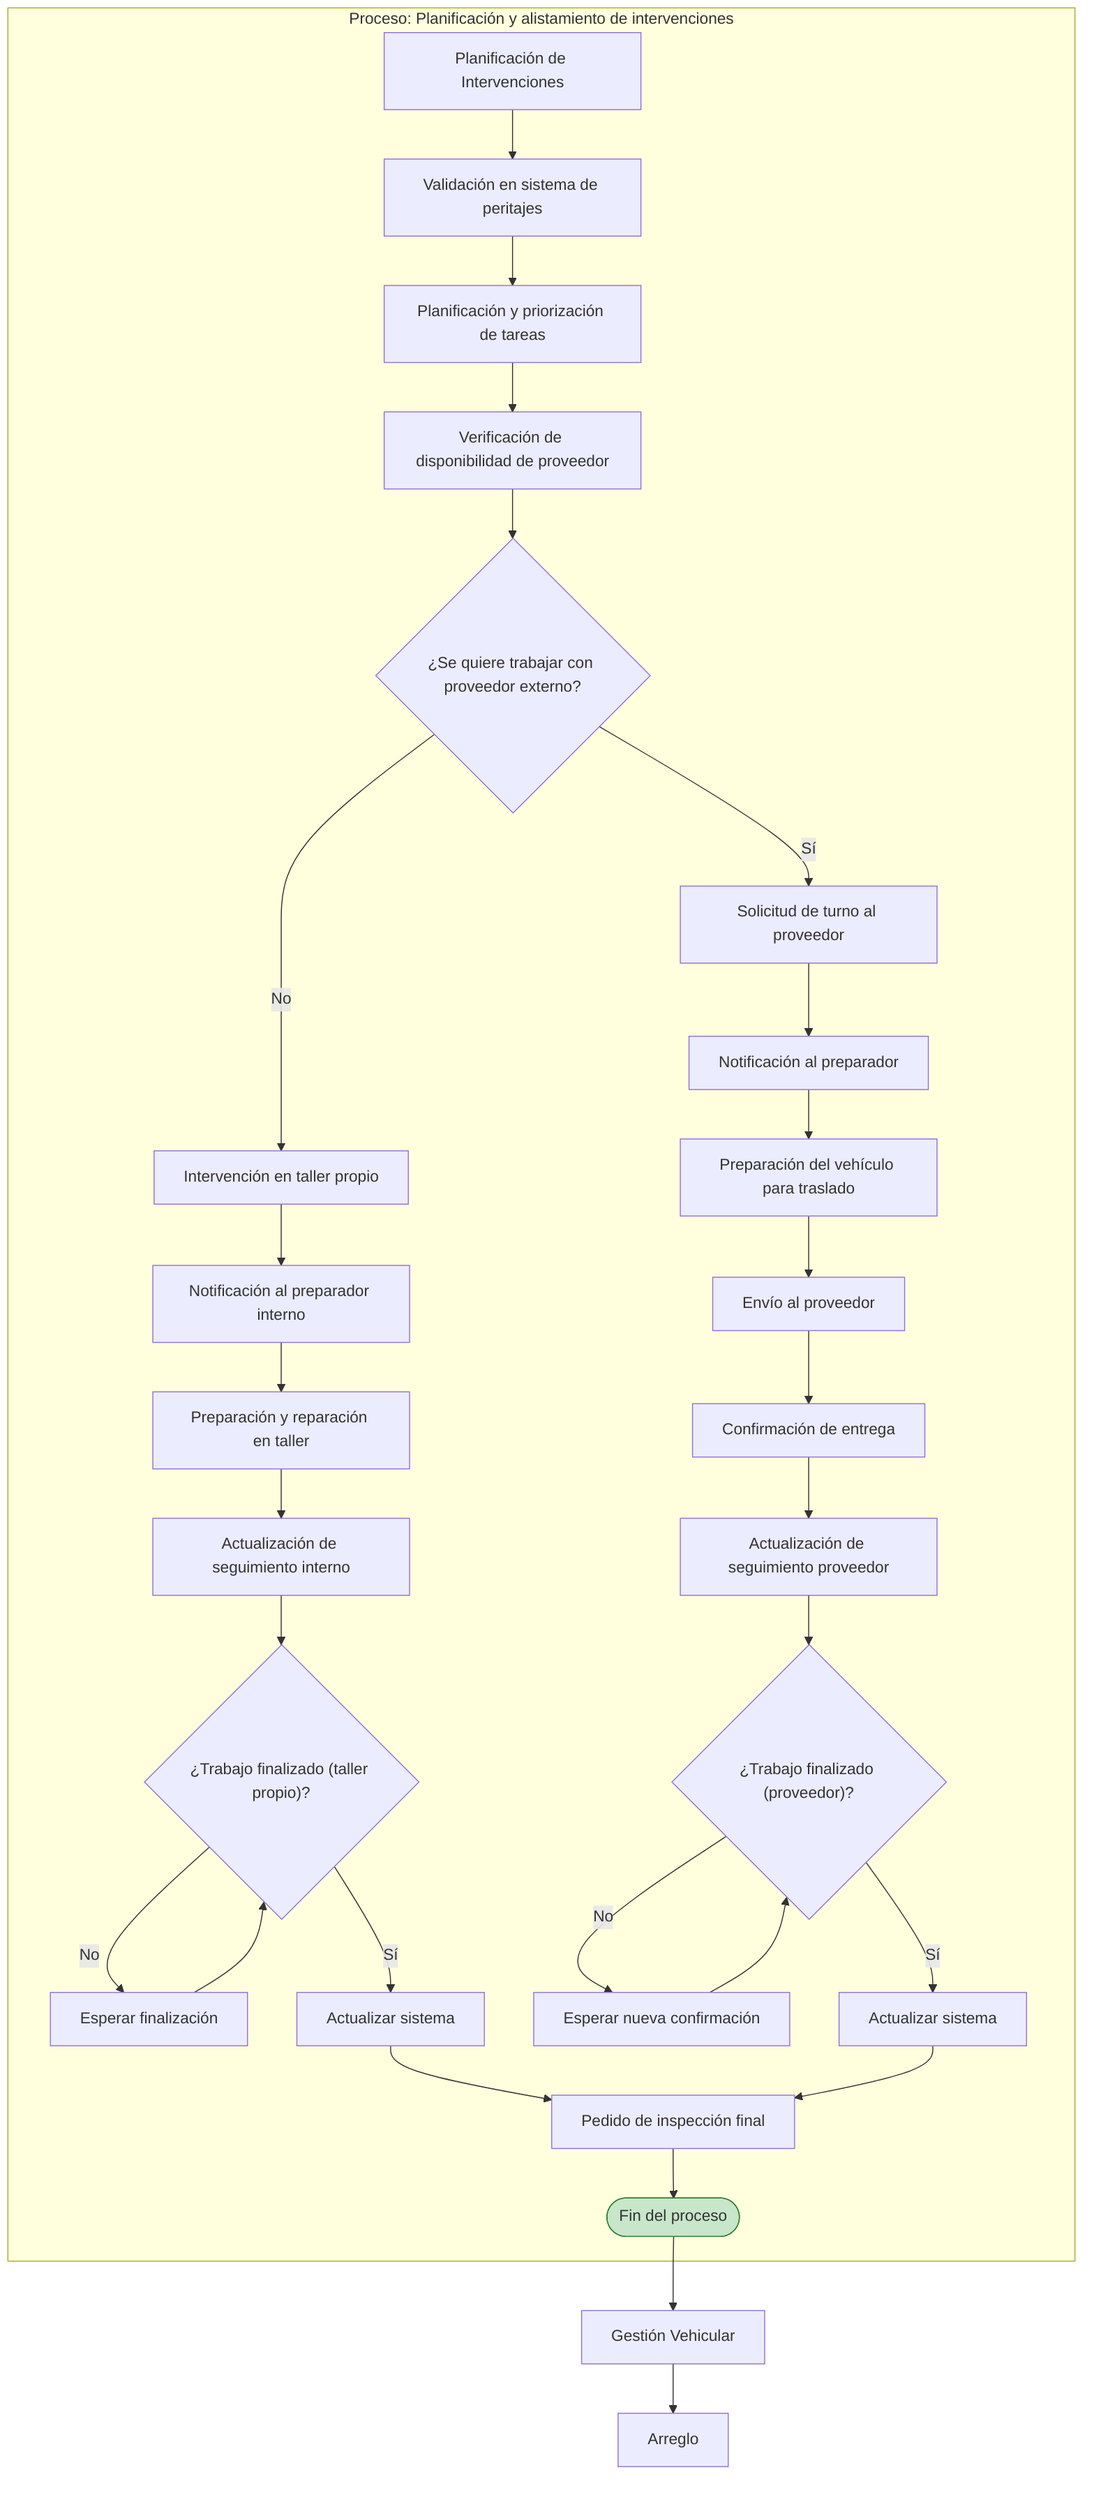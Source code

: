 flowchart TD
  %% Estilos
  classDef fin_exito fill:#c8e6c9,stroke:#2e7d32;
  classDef fin_error fill:#ffcdd2,stroke:#c62828;

  %% Subproceso: Planificación y alistamiento de intervenciones
  subgraph P2["Proceso: Planificación y alistamiento de intervenciones"]
    PLAN["Planificación de Intervenciones"] --> validacion["Validación en sistema de peritajes"]
    validacion --> planifica["Planificación y priorización de tareas"]
    planifica --> checkProv["Verificación de disponibilidad de proveedor"]
    checkProv --> provDisponible{"¿Se quiere trabajar con proveedor externo?"}

    %% Ruta taller propio
    provDisponible -- No --> tallerPropio["Intervención en taller propio"]
    tallerPropio --> notificaInt["Notificación al preparador interno"]
    notificaInt --> preparaInt["Preparación y reparación en taller"]
    preparaInt --> seguimientoInt["Actualización de seguimiento interno"]
    seguimientoInt --> confirmaInt{"¿Trabajo finalizado (taller propio)?"}
    confirmaInt -- No --> esperaInt["Esperar finalización"]
    esperaInt --> confirmaInt
    confirmaInt -- Sí --> actualizaSis1["Actualizar sistema"]

    %% Ruta proveedor externo
    provDisponible -- Sí --> solicitaProv["Solicitud de turno al proveedor"]
    solicitaProv --> notificaProv["Notificación al preparador"]
    notificaProv --> preparaVeh["Preparación del vehículo para traslado"]
    preparaVeh --> envio["Envío al proveedor"]
    envio --> confirmaEnt["Confirmación de entrega"]
    confirmaEnt --> seguimientoProv["Actualización de seguimiento proveedor"]
    seguimientoProv --> confirmaProv{"¿Trabajo finalizado (proveedor)?"}
    confirmaProv -- No --> esperaProv["Esperar nueva confirmación"]
    esperaProv --> confirmaProv
    confirmaProv -- Sí --> actualizaSis2["Actualizar sistema"]

    %% Convergencia y fin de subproceso
    actualizaSis1 --> inspeccion["Pedido de inspección final"]
    actualizaSis2 --> inspeccion
    inspeccion --> P2_Fin(["Fin del proceso"])
    class P2_Fin fin_exito
  end

  %% Conexión al flujo general
  P2_Fin --> GEST["Gestión Vehicular"]
  GEST --> TALLER["Arreglo"]